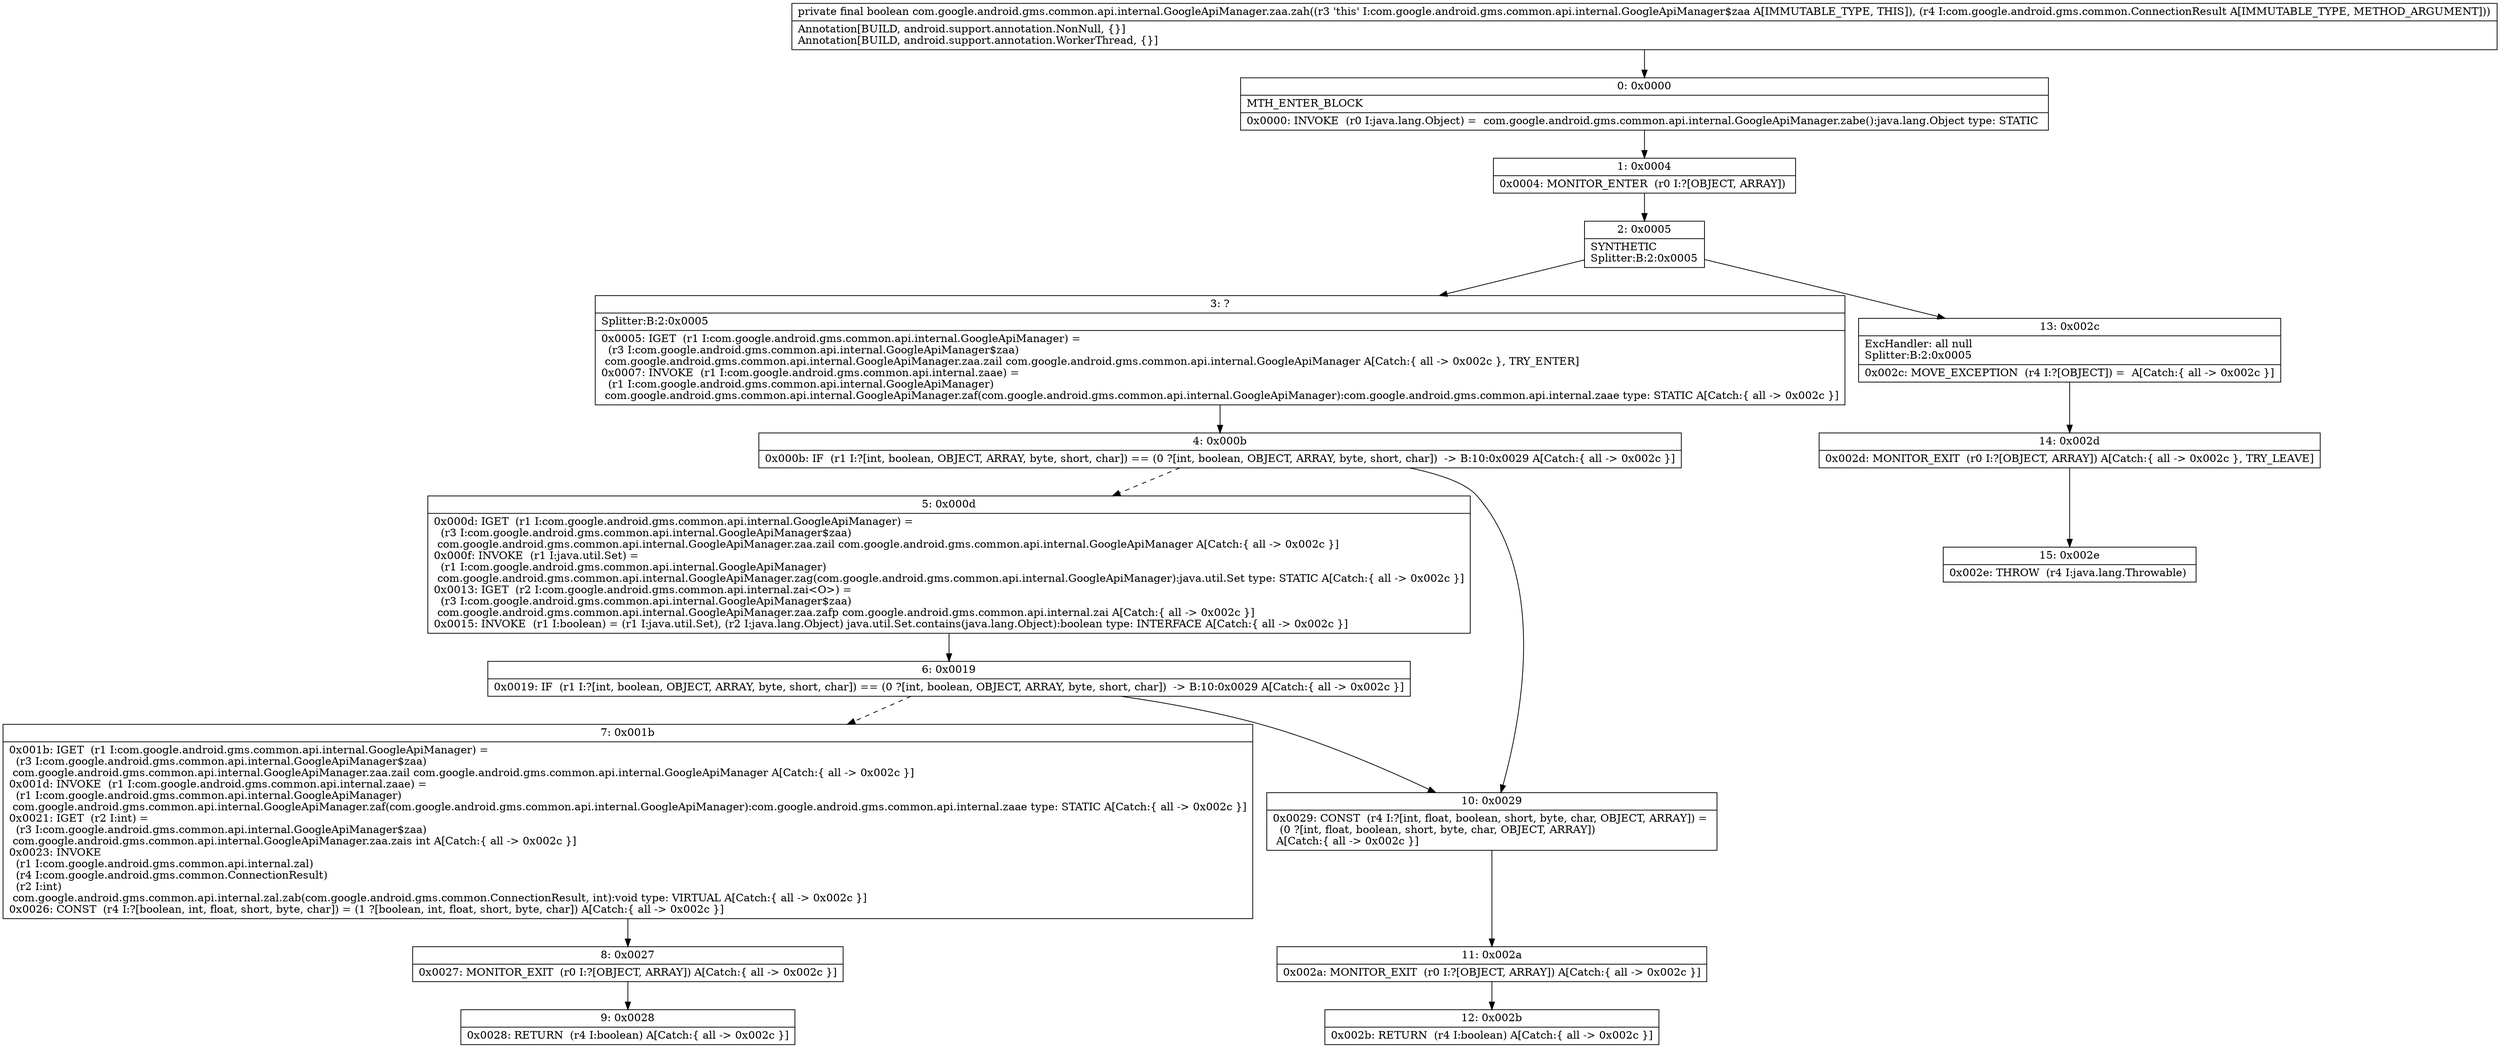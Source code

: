 digraph "CFG forcom.google.android.gms.common.api.internal.GoogleApiManager.zaa.zah(Lcom\/google\/android\/gms\/common\/ConnectionResult;)Z" {
Node_0 [shape=record,label="{0\:\ 0x0000|MTH_ENTER_BLOCK\l|0x0000: INVOKE  (r0 I:java.lang.Object) =  com.google.android.gms.common.api.internal.GoogleApiManager.zabe():java.lang.Object type: STATIC \l}"];
Node_1 [shape=record,label="{1\:\ 0x0004|0x0004: MONITOR_ENTER  (r0 I:?[OBJECT, ARRAY]) \l}"];
Node_2 [shape=record,label="{2\:\ 0x0005|SYNTHETIC\lSplitter:B:2:0x0005\l}"];
Node_3 [shape=record,label="{3\:\ ?|Splitter:B:2:0x0005\l|0x0005: IGET  (r1 I:com.google.android.gms.common.api.internal.GoogleApiManager) = \l  (r3 I:com.google.android.gms.common.api.internal.GoogleApiManager$zaa)\l com.google.android.gms.common.api.internal.GoogleApiManager.zaa.zail com.google.android.gms.common.api.internal.GoogleApiManager A[Catch:\{ all \-\> 0x002c \}, TRY_ENTER]\l0x0007: INVOKE  (r1 I:com.google.android.gms.common.api.internal.zaae) = \l  (r1 I:com.google.android.gms.common.api.internal.GoogleApiManager)\l com.google.android.gms.common.api.internal.GoogleApiManager.zaf(com.google.android.gms.common.api.internal.GoogleApiManager):com.google.android.gms.common.api.internal.zaae type: STATIC A[Catch:\{ all \-\> 0x002c \}]\l}"];
Node_4 [shape=record,label="{4\:\ 0x000b|0x000b: IF  (r1 I:?[int, boolean, OBJECT, ARRAY, byte, short, char]) == (0 ?[int, boolean, OBJECT, ARRAY, byte, short, char])  \-\> B:10:0x0029 A[Catch:\{ all \-\> 0x002c \}]\l}"];
Node_5 [shape=record,label="{5\:\ 0x000d|0x000d: IGET  (r1 I:com.google.android.gms.common.api.internal.GoogleApiManager) = \l  (r3 I:com.google.android.gms.common.api.internal.GoogleApiManager$zaa)\l com.google.android.gms.common.api.internal.GoogleApiManager.zaa.zail com.google.android.gms.common.api.internal.GoogleApiManager A[Catch:\{ all \-\> 0x002c \}]\l0x000f: INVOKE  (r1 I:java.util.Set) = \l  (r1 I:com.google.android.gms.common.api.internal.GoogleApiManager)\l com.google.android.gms.common.api.internal.GoogleApiManager.zag(com.google.android.gms.common.api.internal.GoogleApiManager):java.util.Set type: STATIC A[Catch:\{ all \-\> 0x002c \}]\l0x0013: IGET  (r2 I:com.google.android.gms.common.api.internal.zai\<O\>) = \l  (r3 I:com.google.android.gms.common.api.internal.GoogleApiManager$zaa)\l com.google.android.gms.common.api.internal.GoogleApiManager.zaa.zafp com.google.android.gms.common.api.internal.zai A[Catch:\{ all \-\> 0x002c \}]\l0x0015: INVOKE  (r1 I:boolean) = (r1 I:java.util.Set), (r2 I:java.lang.Object) java.util.Set.contains(java.lang.Object):boolean type: INTERFACE A[Catch:\{ all \-\> 0x002c \}]\l}"];
Node_6 [shape=record,label="{6\:\ 0x0019|0x0019: IF  (r1 I:?[int, boolean, OBJECT, ARRAY, byte, short, char]) == (0 ?[int, boolean, OBJECT, ARRAY, byte, short, char])  \-\> B:10:0x0029 A[Catch:\{ all \-\> 0x002c \}]\l}"];
Node_7 [shape=record,label="{7\:\ 0x001b|0x001b: IGET  (r1 I:com.google.android.gms.common.api.internal.GoogleApiManager) = \l  (r3 I:com.google.android.gms.common.api.internal.GoogleApiManager$zaa)\l com.google.android.gms.common.api.internal.GoogleApiManager.zaa.zail com.google.android.gms.common.api.internal.GoogleApiManager A[Catch:\{ all \-\> 0x002c \}]\l0x001d: INVOKE  (r1 I:com.google.android.gms.common.api.internal.zaae) = \l  (r1 I:com.google.android.gms.common.api.internal.GoogleApiManager)\l com.google.android.gms.common.api.internal.GoogleApiManager.zaf(com.google.android.gms.common.api.internal.GoogleApiManager):com.google.android.gms.common.api.internal.zaae type: STATIC A[Catch:\{ all \-\> 0x002c \}]\l0x0021: IGET  (r2 I:int) = \l  (r3 I:com.google.android.gms.common.api.internal.GoogleApiManager$zaa)\l com.google.android.gms.common.api.internal.GoogleApiManager.zaa.zais int A[Catch:\{ all \-\> 0x002c \}]\l0x0023: INVOKE  \l  (r1 I:com.google.android.gms.common.api.internal.zal)\l  (r4 I:com.google.android.gms.common.ConnectionResult)\l  (r2 I:int)\l com.google.android.gms.common.api.internal.zal.zab(com.google.android.gms.common.ConnectionResult, int):void type: VIRTUAL A[Catch:\{ all \-\> 0x002c \}]\l0x0026: CONST  (r4 I:?[boolean, int, float, short, byte, char]) = (1 ?[boolean, int, float, short, byte, char]) A[Catch:\{ all \-\> 0x002c \}]\l}"];
Node_8 [shape=record,label="{8\:\ 0x0027|0x0027: MONITOR_EXIT  (r0 I:?[OBJECT, ARRAY]) A[Catch:\{ all \-\> 0x002c \}]\l}"];
Node_9 [shape=record,label="{9\:\ 0x0028|0x0028: RETURN  (r4 I:boolean) A[Catch:\{ all \-\> 0x002c \}]\l}"];
Node_10 [shape=record,label="{10\:\ 0x0029|0x0029: CONST  (r4 I:?[int, float, boolean, short, byte, char, OBJECT, ARRAY]) = \l  (0 ?[int, float, boolean, short, byte, char, OBJECT, ARRAY])\l A[Catch:\{ all \-\> 0x002c \}]\l}"];
Node_11 [shape=record,label="{11\:\ 0x002a|0x002a: MONITOR_EXIT  (r0 I:?[OBJECT, ARRAY]) A[Catch:\{ all \-\> 0x002c \}]\l}"];
Node_12 [shape=record,label="{12\:\ 0x002b|0x002b: RETURN  (r4 I:boolean) A[Catch:\{ all \-\> 0x002c \}]\l}"];
Node_13 [shape=record,label="{13\:\ 0x002c|ExcHandler: all null\lSplitter:B:2:0x0005\l|0x002c: MOVE_EXCEPTION  (r4 I:?[OBJECT]) =  A[Catch:\{ all \-\> 0x002c \}]\l}"];
Node_14 [shape=record,label="{14\:\ 0x002d|0x002d: MONITOR_EXIT  (r0 I:?[OBJECT, ARRAY]) A[Catch:\{ all \-\> 0x002c \}, TRY_LEAVE]\l}"];
Node_15 [shape=record,label="{15\:\ 0x002e|0x002e: THROW  (r4 I:java.lang.Throwable) \l}"];
MethodNode[shape=record,label="{private final boolean com.google.android.gms.common.api.internal.GoogleApiManager.zaa.zah((r3 'this' I:com.google.android.gms.common.api.internal.GoogleApiManager$zaa A[IMMUTABLE_TYPE, THIS]), (r4 I:com.google.android.gms.common.ConnectionResult A[IMMUTABLE_TYPE, METHOD_ARGUMENT]))  | Annotation[BUILD, android.support.annotation.NonNull, \{\}]\lAnnotation[BUILD, android.support.annotation.WorkerThread, \{\}]\l}"];
MethodNode -> Node_0;
Node_0 -> Node_1;
Node_1 -> Node_2;
Node_2 -> Node_3;
Node_2 -> Node_13;
Node_3 -> Node_4;
Node_4 -> Node_5[style=dashed];
Node_4 -> Node_10;
Node_5 -> Node_6;
Node_6 -> Node_7[style=dashed];
Node_6 -> Node_10;
Node_7 -> Node_8;
Node_8 -> Node_9;
Node_10 -> Node_11;
Node_11 -> Node_12;
Node_13 -> Node_14;
Node_14 -> Node_15;
}

